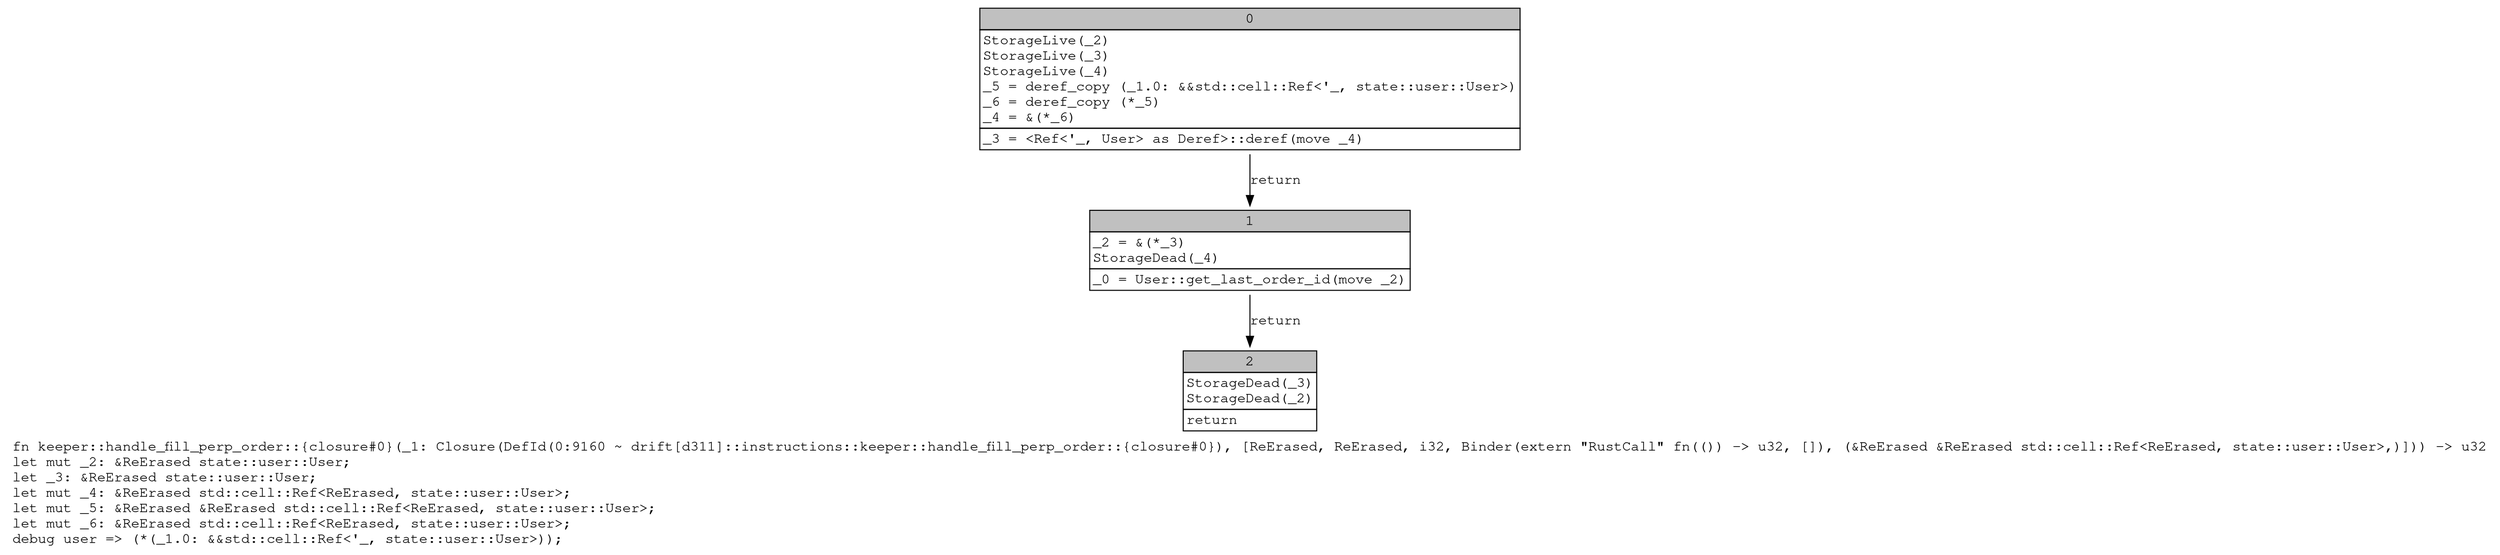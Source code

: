 digraph Mir_0_9160 {
    graph [fontname="Courier, monospace"];
    node [fontname="Courier, monospace"];
    edge [fontname="Courier, monospace"];
    label=<fn keeper::handle_fill_perp_order::{closure#0}(_1: Closure(DefId(0:9160 ~ drift[d311]::instructions::keeper::handle_fill_perp_order::{closure#0}), [ReErased, ReErased, i32, Binder(extern &quot;RustCall&quot; fn(()) -&gt; u32, []), (&amp;ReErased &amp;ReErased std::cell::Ref&lt;ReErased, state::user::User&gt;,)])) -&gt; u32<br align="left"/>let mut _2: &amp;ReErased state::user::User;<br align="left"/>let _3: &amp;ReErased state::user::User;<br align="left"/>let mut _4: &amp;ReErased std::cell::Ref&lt;ReErased, state::user::User&gt;;<br align="left"/>let mut _5: &amp;ReErased &amp;ReErased std::cell::Ref&lt;ReErased, state::user::User&gt;;<br align="left"/>let mut _6: &amp;ReErased std::cell::Ref&lt;ReErased, state::user::User&gt;;<br align="left"/>debug user =&gt; (*(_1.0: &amp;&amp;std::cell::Ref&lt;'_, state::user::User&gt;));<br align="left"/>>;
    bb0__0_9160 [shape="none", label=<<table border="0" cellborder="1" cellspacing="0"><tr><td bgcolor="gray" align="center" colspan="1">0</td></tr><tr><td align="left" balign="left">StorageLive(_2)<br/>StorageLive(_3)<br/>StorageLive(_4)<br/>_5 = deref_copy (_1.0: &amp;&amp;std::cell::Ref&lt;'_, state::user::User&gt;)<br/>_6 = deref_copy (*_5)<br/>_4 = &amp;(*_6)<br/></td></tr><tr><td align="left">_3 = &lt;Ref&lt;'_, User&gt; as Deref&gt;::deref(move _4)</td></tr></table>>];
    bb1__0_9160 [shape="none", label=<<table border="0" cellborder="1" cellspacing="0"><tr><td bgcolor="gray" align="center" colspan="1">1</td></tr><tr><td align="left" balign="left">_2 = &amp;(*_3)<br/>StorageDead(_4)<br/></td></tr><tr><td align="left">_0 = User::get_last_order_id(move _2)</td></tr></table>>];
    bb2__0_9160 [shape="none", label=<<table border="0" cellborder="1" cellspacing="0"><tr><td bgcolor="gray" align="center" colspan="1">2</td></tr><tr><td align="left" balign="left">StorageDead(_3)<br/>StorageDead(_2)<br/></td></tr><tr><td align="left">return</td></tr></table>>];
    bb0__0_9160 -> bb1__0_9160 [label="return"];
    bb1__0_9160 -> bb2__0_9160 [label="return"];
}
